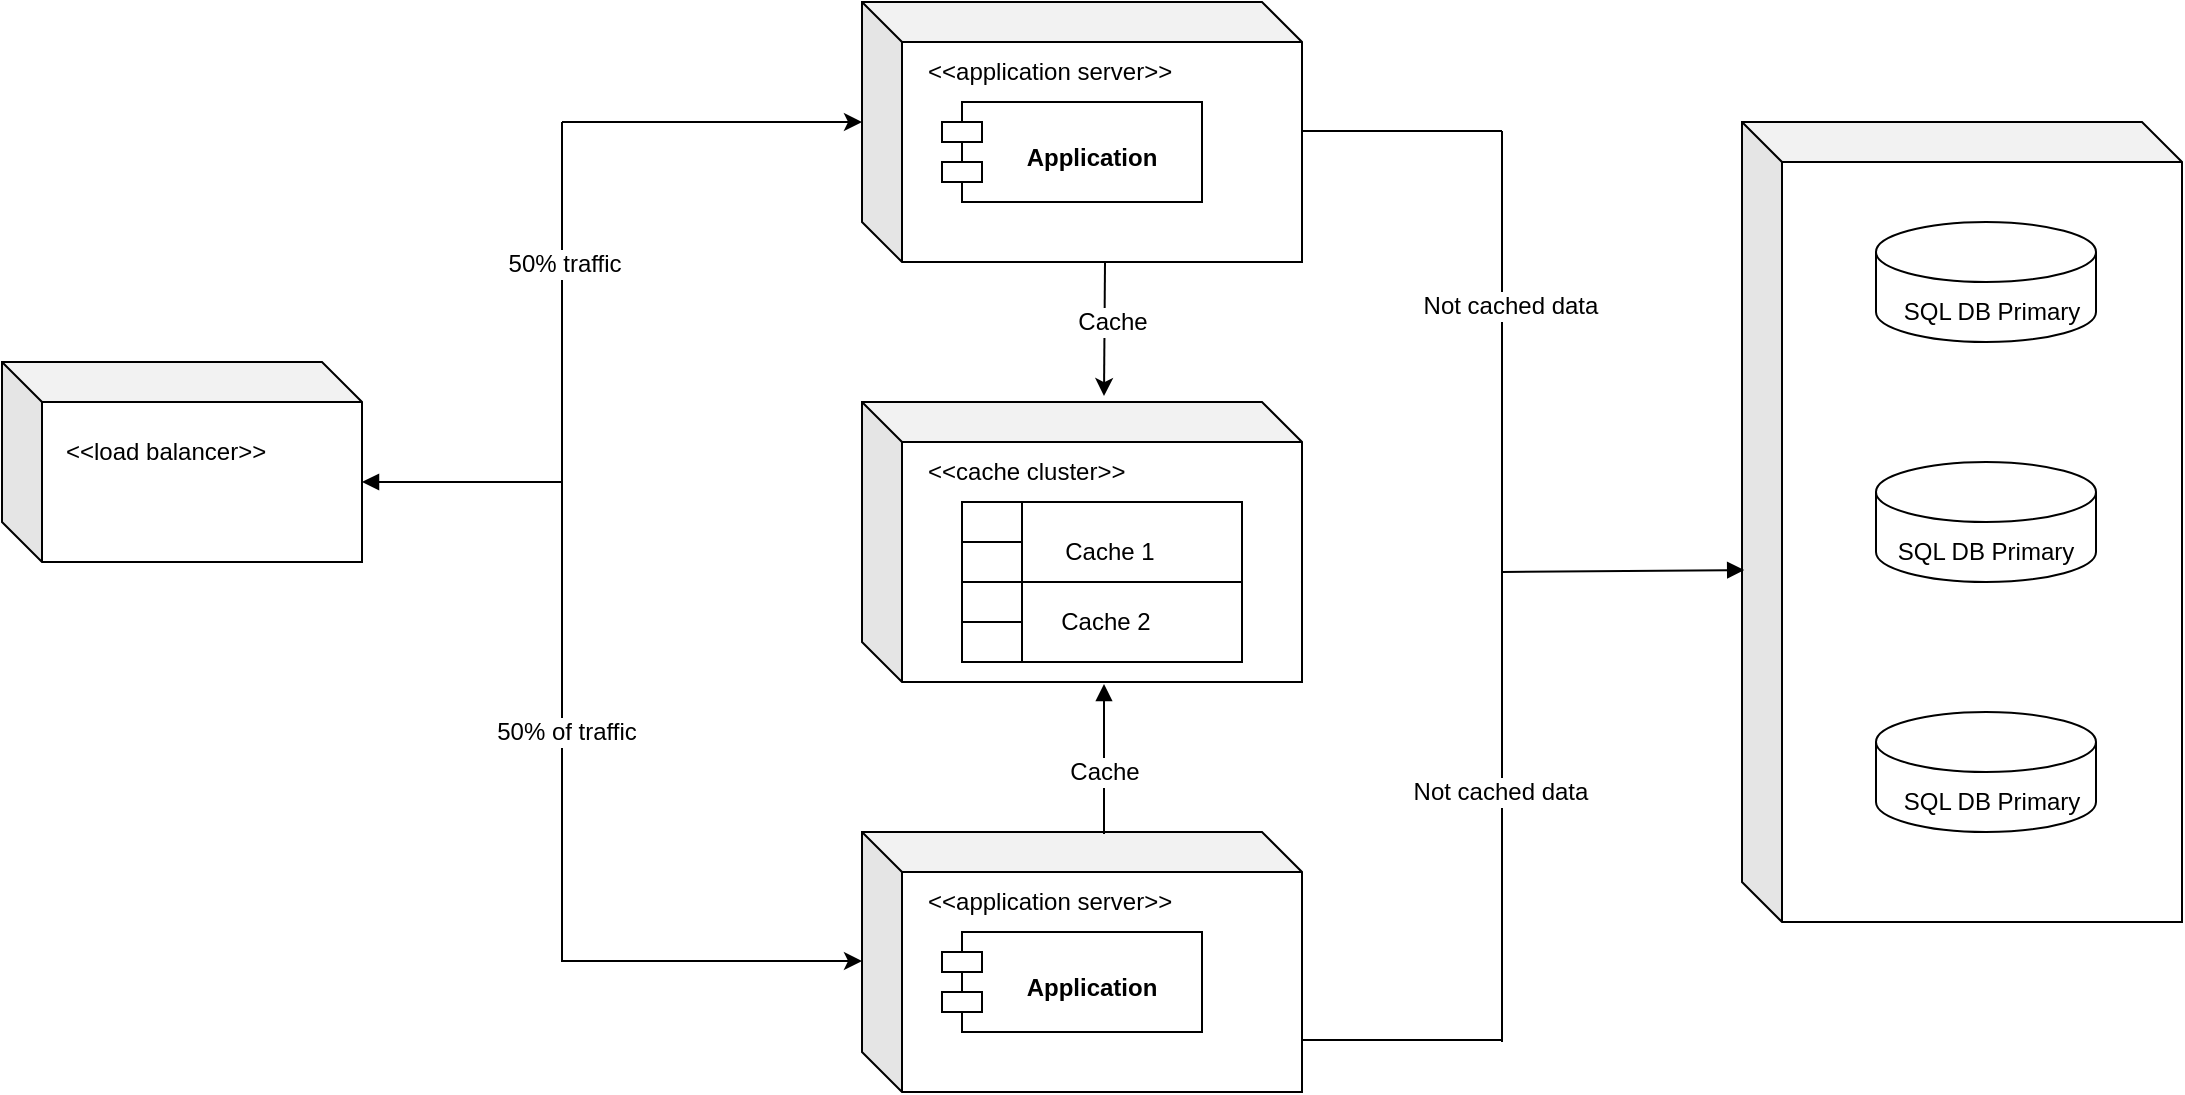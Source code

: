 <mxfile version="21.6.9" type="device">
  <diagram name="Página-1" id="-HmXAsXGmKIlnIN5e8yw">
    <mxGraphModel dx="2261" dy="758" grid="1" gridSize="10" guides="1" tooltips="1" connect="1" arrows="1" fold="1" page="1" pageScale="1" pageWidth="827" pageHeight="1169" math="0" shadow="0">
      <root>
        <mxCell id="0" />
        <mxCell id="1" parent="0" />
        <mxCell id="tlDiDbxV-l4tJtB9pIG_-1" value="" style="shape=cube;whiteSpace=wrap;html=1;boundedLbl=1;backgroundOutline=1;darkOpacity=0.05;darkOpacity2=0.1;" vertex="1" parent="1">
          <mxGeometry x="-110" y="220" width="180" height="100" as="geometry" />
        </mxCell>
        <mxCell id="tlDiDbxV-l4tJtB9pIG_-2" value="&amp;nbsp; &amp;nbsp;&amp;lt;&amp;lt;load balancer&amp;gt;&amp;gt;" style="text;html=1;strokeColor=none;fillColor=none;align=left;verticalAlign=middle;whiteSpace=wrap;rounded=0;" vertex="1" parent="1">
          <mxGeometry x="-90" y="250" width="150" height="30" as="geometry" />
        </mxCell>
        <mxCell id="tlDiDbxV-l4tJtB9pIG_-3" value="" style="shape=cube;whiteSpace=wrap;html=1;boundedLbl=1;backgroundOutline=1;darkOpacity=0.05;darkOpacity2=0.1;" vertex="1" parent="1">
          <mxGeometry x="320" y="40" width="220" height="130" as="geometry" />
        </mxCell>
        <mxCell id="tlDiDbxV-l4tJtB9pIG_-4" value="&amp;nbsp; &amp;nbsp;&amp;lt;&amp;lt;application server&amp;gt;&amp;gt;" style="text;html=1;strokeColor=none;fillColor=none;align=left;verticalAlign=middle;whiteSpace=wrap;rounded=0;" vertex="1" parent="1">
          <mxGeometry x="341" y="60" width="150" height="30" as="geometry" />
        </mxCell>
        <mxCell id="tlDiDbxV-l4tJtB9pIG_-5" value="&lt;br&gt;&lt;b&gt;Application&lt;/b&gt;" style="shape=module;align=left;spacingLeft=20;align=center;verticalAlign=top;whiteSpace=wrap;html=1;" vertex="1" parent="1">
          <mxGeometry x="360" y="90" width="130" height="50" as="geometry" />
        </mxCell>
        <mxCell id="tlDiDbxV-l4tJtB9pIG_-6" value="" style="shape=cube;whiteSpace=wrap;html=1;boundedLbl=1;backgroundOutline=1;darkOpacity=0.05;darkOpacity2=0.1;" vertex="1" parent="1">
          <mxGeometry x="320" y="240" width="220" height="140" as="geometry" />
        </mxCell>
        <mxCell id="tlDiDbxV-l4tJtB9pIG_-7" value="&amp;nbsp; &amp;nbsp;&amp;lt;&amp;lt;cache cluster&amp;gt;&amp;gt;" style="text;html=1;strokeColor=none;fillColor=none;align=left;verticalAlign=middle;whiteSpace=wrap;rounded=0;" vertex="1" parent="1">
          <mxGeometry x="341" y="260" width="150" height="30" as="geometry" />
        </mxCell>
        <mxCell id="tlDiDbxV-l4tJtB9pIG_-11" value="" style="verticalLabelPosition=bottom;verticalAlign=top;html=1;shape=mxgraph.basic.rect;fillColor2=none;strokeWidth=1;size=20;indent=5;" vertex="1" parent="1">
          <mxGeometry x="370" y="290" width="30" height="20" as="geometry" />
        </mxCell>
        <mxCell id="tlDiDbxV-l4tJtB9pIG_-12" value="" style="verticalLabelPosition=bottom;verticalAlign=top;html=1;shape=mxgraph.basic.rect;fillColor2=none;strokeWidth=1;size=20;indent=5;" vertex="1" parent="1">
          <mxGeometry x="370" y="320" width="30" as="geometry" />
        </mxCell>
        <mxCell id="tlDiDbxV-l4tJtB9pIG_-13" value="" style="verticalLabelPosition=bottom;verticalAlign=top;html=1;shape=mxgraph.basic.rect;fillColor2=none;strokeWidth=1;size=20;indent=5;" vertex="1" parent="1">
          <mxGeometry x="400" y="290" width="110" height="40" as="geometry" />
        </mxCell>
        <mxCell id="tlDiDbxV-l4tJtB9pIG_-14" value="" style="verticalLabelPosition=bottom;verticalAlign=top;html=1;shape=mxgraph.basic.rect;fillColor2=none;strokeWidth=1;size=20;indent=5;" vertex="1" parent="1">
          <mxGeometry x="370" y="310" width="30" height="20" as="geometry" />
        </mxCell>
        <mxCell id="tlDiDbxV-l4tJtB9pIG_-15" value="" style="verticalLabelPosition=bottom;verticalAlign=top;html=1;shape=mxgraph.basic.rect;fillColor2=none;strokeWidth=1;size=20;indent=5;" vertex="1" parent="1">
          <mxGeometry x="370" y="330" width="30" height="20" as="geometry" />
        </mxCell>
        <mxCell id="tlDiDbxV-l4tJtB9pIG_-16" value="" style="verticalLabelPosition=bottom;verticalAlign=top;html=1;shape=mxgraph.basic.rect;fillColor2=none;strokeWidth=1;size=20;indent=5;" vertex="1" parent="1">
          <mxGeometry x="370" y="360" width="30" as="geometry" />
        </mxCell>
        <mxCell id="tlDiDbxV-l4tJtB9pIG_-17" value="" style="verticalLabelPosition=bottom;verticalAlign=top;html=1;shape=mxgraph.basic.rect;fillColor2=none;strokeWidth=1;size=20;indent=5;" vertex="1" parent="1">
          <mxGeometry x="400" y="330" width="110" height="40" as="geometry" />
        </mxCell>
        <mxCell id="tlDiDbxV-l4tJtB9pIG_-18" value="" style="verticalLabelPosition=bottom;verticalAlign=top;html=1;shape=mxgraph.basic.rect;fillColor2=none;strokeWidth=1;size=20;indent=5;" vertex="1" parent="1">
          <mxGeometry x="370" y="350" width="30" height="20" as="geometry" />
        </mxCell>
        <mxCell id="tlDiDbxV-l4tJtB9pIG_-19" value="Cache 1" style="text;html=1;strokeColor=none;fillColor=none;align=center;verticalAlign=middle;whiteSpace=wrap;rounded=0;" vertex="1" parent="1">
          <mxGeometry x="414" y="300" width="60" height="30" as="geometry" />
        </mxCell>
        <mxCell id="tlDiDbxV-l4tJtB9pIG_-20" value="Cache 2" style="text;html=1;strokeColor=none;fillColor=none;align=center;verticalAlign=middle;whiteSpace=wrap;rounded=0;" vertex="1" parent="1">
          <mxGeometry x="412" y="335" width="60" height="30" as="geometry" />
        </mxCell>
        <mxCell id="tlDiDbxV-l4tJtB9pIG_-23" value="" style="shape=cube;whiteSpace=wrap;html=1;boundedLbl=1;backgroundOutline=1;darkOpacity=0.05;darkOpacity2=0.1;" vertex="1" parent="1">
          <mxGeometry x="320" y="455" width="220" height="130" as="geometry" />
        </mxCell>
        <mxCell id="tlDiDbxV-l4tJtB9pIG_-49" style="edgeStyle=orthogonalEdgeStyle;rounded=0;orthogonalLoop=1;jettySize=auto;html=1;endArrow=block;endFill=1;" edge="1" parent="1">
          <mxGeometry relative="1" as="geometry">
            <mxPoint x="441" y="381" as="targetPoint" />
            <mxPoint x="441" y="456" as="sourcePoint" />
          </mxGeometry>
        </mxCell>
        <mxCell id="tlDiDbxV-l4tJtB9pIG_-50" value="&lt;font style=&quot;font-size: 12px;&quot;&gt;Cache&lt;/font&gt;" style="edgeLabel;html=1;align=center;verticalAlign=middle;resizable=0;points=[];" vertex="1" connectable="0" parent="tlDiDbxV-l4tJtB9pIG_-49">
          <mxGeometry x="-0.173" relative="1" as="geometry">
            <mxPoint as="offset" />
          </mxGeometry>
        </mxCell>
        <mxCell id="tlDiDbxV-l4tJtB9pIG_-24" value="&amp;nbsp; &amp;nbsp;&amp;lt;&amp;lt;application server&amp;gt;&amp;gt;" style="text;html=1;strokeColor=none;fillColor=none;align=left;verticalAlign=middle;whiteSpace=wrap;rounded=0;" vertex="1" parent="1">
          <mxGeometry x="341" y="475" width="150" height="30" as="geometry" />
        </mxCell>
        <mxCell id="tlDiDbxV-l4tJtB9pIG_-25" value="&lt;br&gt;&lt;b&gt;Application&lt;/b&gt;" style="shape=module;align=left;spacingLeft=20;align=center;verticalAlign=top;whiteSpace=wrap;html=1;" vertex="1" parent="1">
          <mxGeometry x="360" y="505" width="130" height="50" as="geometry" />
        </mxCell>
        <mxCell id="tlDiDbxV-l4tJtB9pIG_-26" value="" style="shape=cube;whiteSpace=wrap;html=1;boundedLbl=1;backgroundOutline=1;darkOpacity=0.05;darkOpacity2=0.1;" vertex="1" parent="1">
          <mxGeometry x="760" y="100" width="220" height="400" as="geometry" />
        </mxCell>
        <mxCell id="tlDiDbxV-l4tJtB9pIG_-27" value="" style="shape=cylinder3;whiteSpace=wrap;html=1;boundedLbl=1;backgroundOutline=1;size=15;" vertex="1" parent="1">
          <mxGeometry x="827" y="150" width="110" height="60" as="geometry" />
        </mxCell>
        <mxCell id="tlDiDbxV-l4tJtB9pIG_-28" value="" style="shape=cylinder3;whiteSpace=wrap;html=1;boundedLbl=1;backgroundOutline=1;size=15;" vertex="1" parent="1">
          <mxGeometry x="827" y="395" width="110" height="60" as="geometry" />
        </mxCell>
        <mxCell id="tlDiDbxV-l4tJtB9pIG_-29" value="" style="shape=cylinder3;whiteSpace=wrap;html=1;boundedLbl=1;backgroundOutline=1;size=15;" vertex="1" parent="1">
          <mxGeometry x="827" y="270" width="110" height="60" as="geometry" />
        </mxCell>
        <mxCell id="tlDiDbxV-l4tJtB9pIG_-30" value="SQL DB Primary" style="text;html=1;strokeColor=none;fillColor=none;align=center;verticalAlign=middle;whiteSpace=wrap;rounded=0;" vertex="1" parent="1">
          <mxGeometry x="830" y="180" width="110" height="30" as="geometry" />
        </mxCell>
        <mxCell id="tlDiDbxV-l4tJtB9pIG_-31" value="SQL DB Primary" style="text;html=1;strokeColor=none;fillColor=none;align=center;verticalAlign=middle;whiteSpace=wrap;rounded=0;" vertex="1" parent="1">
          <mxGeometry x="827" y="300" width="110" height="30" as="geometry" />
        </mxCell>
        <mxCell id="tlDiDbxV-l4tJtB9pIG_-32" value="SQL DB Primary" style="text;html=1;strokeColor=none;fillColor=none;align=center;verticalAlign=middle;whiteSpace=wrap;rounded=0;" vertex="1" parent="1">
          <mxGeometry x="830" y="425" width="110" height="30" as="geometry" />
        </mxCell>
        <mxCell id="tlDiDbxV-l4tJtB9pIG_-33" value="" style="endArrow=block;html=1;rounded=0;endFill=1;" edge="1" parent="1">
          <mxGeometry width="50" height="50" relative="1" as="geometry">
            <mxPoint x="170" y="280" as="sourcePoint" />
            <mxPoint x="70" y="280" as="targetPoint" />
          </mxGeometry>
        </mxCell>
        <mxCell id="tlDiDbxV-l4tJtB9pIG_-35" value="" style="endArrow=none;html=1;rounded=0;" edge="1" parent="1">
          <mxGeometry width="50" height="50" relative="1" as="geometry">
            <mxPoint x="170" y="280" as="sourcePoint" />
            <mxPoint x="170" y="100" as="targetPoint" />
          </mxGeometry>
        </mxCell>
        <mxCell id="tlDiDbxV-l4tJtB9pIG_-39" value="&lt;font style=&quot;font-size: 12px;&quot;&gt;50% traffic&lt;/font&gt;" style="edgeLabel;html=1;align=center;verticalAlign=middle;resizable=0;points=[];" vertex="1" connectable="0" parent="tlDiDbxV-l4tJtB9pIG_-35">
          <mxGeometry x="0.211" y="-1" relative="1" as="geometry">
            <mxPoint as="offset" />
          </mxGeometry>
        </mxCell>
        <mxCell id="tlDiDbxV-l4tJtB9pIG_-36" value="" style="endArrow=classic;html=1;rounded=0;" edge="1" parent="1">
          <mxGeometry width="50" height="50" relative="1" as="geometry">
            <mxPoint x="170" y="100" as="sourcePoint" />
            <mxPoint x="320" y="100" as="targetPoint" />
          </mxGeometry>
        </mxCell>
        <mxCell id="tlDiDbxV-l4tJtB9pIG_-37" value="" style="endArrow=none;html=1;rounded=0;" edge="1" parent="1">
          <mxGeometry width="50" height="50" relative="1" as="geometry">
            <mxPoint x="170" y="520" as="sourcePoint" />
            <mxPoint x="170" y="280" as="targetPoint" />
          </mxGeometry>
        </mxCell>
        <mxCell id="tlDiDbxV-l4tJtB9pIG_-40" value="&lt;font style=&quot;font-size: 12px;&quot;&gt;50% of traffic&lt;/font&gt;" style="edgeLabel;html=1;align=center;verticalAlign=middle;resizable=0;points=[];" vertex="1" connectable="0" parent="tlDiDbxV-l4tJtB9pIG_-37">
          <mxGeometry x="-0.042" y="-2" relative="1" as="geometry">
            <mxPoint as="offset" />
          </mxGeometry>
        </mxCell>
        <mxCell id="tlDiDbxV-l4tJtB9pIG_-38" value="" style="endArrow=classic;html=1;rounded=0;" edge="1" parent="1">
          <mxGeometry width="50" height="50" relative="1" as="geometry">
            <mxPoint x="170" y="519.5" as="sourcePoint" />
            <mxPoint x="320" y="519.5" as="targetPoint" />
          </mxGeometry>
        </mxCell>
        <mxCell id="tlDiDbxV-l4tJtB9pIG_-41" value="" style="endArrow=none;html=1;rounded=0;" edge="1" parent="1">
          <mxGeometry width="50" height="50" relative="1" as="geometry">
            <mxPoint x="540" y="104.5" as="sourcePoint" />
            <mxPoint x="640" y="104.5" as="targetPoint" />
          </mxGeometry>
        </mxCell>
        <mxCell id="tlDiDbxV-l4tJtB9pIG_-42" value="" style="endArrow=none;html=1;rounded=0;" edge="1" parent="1">
          <mxGeometry width="50" height="50" relative="1" as="geometry">
            <mxPoint x="640" y="104.5" as="sourcePoint" />
            <mxPoint x="640" y="560" as="targetPoint" />
          </mxGeometry>
        </mxCell>
        <mxCell id="tlDiDbxV-l4tJtB9pIG_-45" value="&lt;font style=&quot;font-size: 12px;&quot;&gt;Not cached data&lt;/font&gt;" style="edgeLabel;html=1;align=center;verticalAlign=middle;resizable=0;points=[];" vertex="1" connectable="0" parent="tlDiDbxV-l4tJtB9pIG_-42">
          <mxGeometry x="-0.616" y="4" relative="1" as="geometry">
            <mxPoint as="offset" />
          </mxGeometry>
        </mxCell>
        <mxCell id="tlDiDbxV-l4tJtB9pIG_-46" value="&lt;font style=&quot;font-size: 12px;&quot;&gt;Not cached data&lt;/font&gt;" style="edgeLabel;html=1;align=center;verticalAlign=middle;resizable=0;points=[];" vertex="1" connectable="0" parent="tlDiDbxV-l4tJtB9pIG_-42">
          <mxGeometry x="0.451" y="-1" relative="1" as="geometry">
            <mxPoint as="offset" />
          </mxGeometry>
        </mxCell>
        <mxCell id="tlDiDbxV-l4tJtB9pIG_-43" value="" style="endArrow=none;html=1;rounded=0;" edge="1" parent="1">
          <mxGeometry width="50" height="50" relative="1" as="geometry">
            <mxPoint x="540" y="559" as="sourcePoint" />
            <mxPoint x="640" y="559" as="targetPoint" />
          </mxGeometry>
        </mxCell>
        <mxCell id="tlDiDbxV-l4tJtB9pIG_-44" value="" style="endArrow=block;html=1;rounded=0;entryX=0.005;entryY=0.56;entryDx=0;entryDy=0;entryPerimeter=0;endFill=1;" edge="1" parent="1" target="tlDiDbxV-l4tJtB9pIG_-26">
          <mxGeometry width="50" height="50" relative="1" as="geometry">
            <mxPoint x="640" y="325" as="sourcePoint" />
            <mxPoint x="690" y="275" as="targetPoint" />
          </mxGeometry>
        </mxCell>
        <mxCell id="tlDiDbxV-l4tJtB9pIG_-53" value="" style="endArrow=classic;html=1;rounded=0;entryX=0.55;entryY=-0.021;entryDx=0;entryDy=0;entryPerimeter=0;" edge="1" parent="1" target="tlDiDbxV-l4tJtB9pIG_-6">
          <mxGeometry width="50" height="50" relative="1" as="geometry">
            <mxPoint x="441.5" y="170" as="sourcePoint" />
            <mxPoint x="441.5" y="230" as="targetPoint" />
          </mxGeometry>
        </mxCell>
        <mxCell id="tlDiDbxV-l4tJtB9pIG_-54" value="&lt;font style=&quot;font-size: 12px;&quot;&gt;Cache&lt;/font&gt;" style="edgeLabel;html=1;align=center;verticalAlign=middle;resizable=0;points=[];" vertex="1" connectable="0" parent="tlDiDbxV-l4tJtB9pIG_-53">
          <mxGeometry x="-0.106" y="3" relative="1" as="geometry">
            <mxPoint as="offset" />
          </mxGeometry>
        </mxCell>
      </root>
    </mxGraphModel>
  </diagram>
</mxfile>
